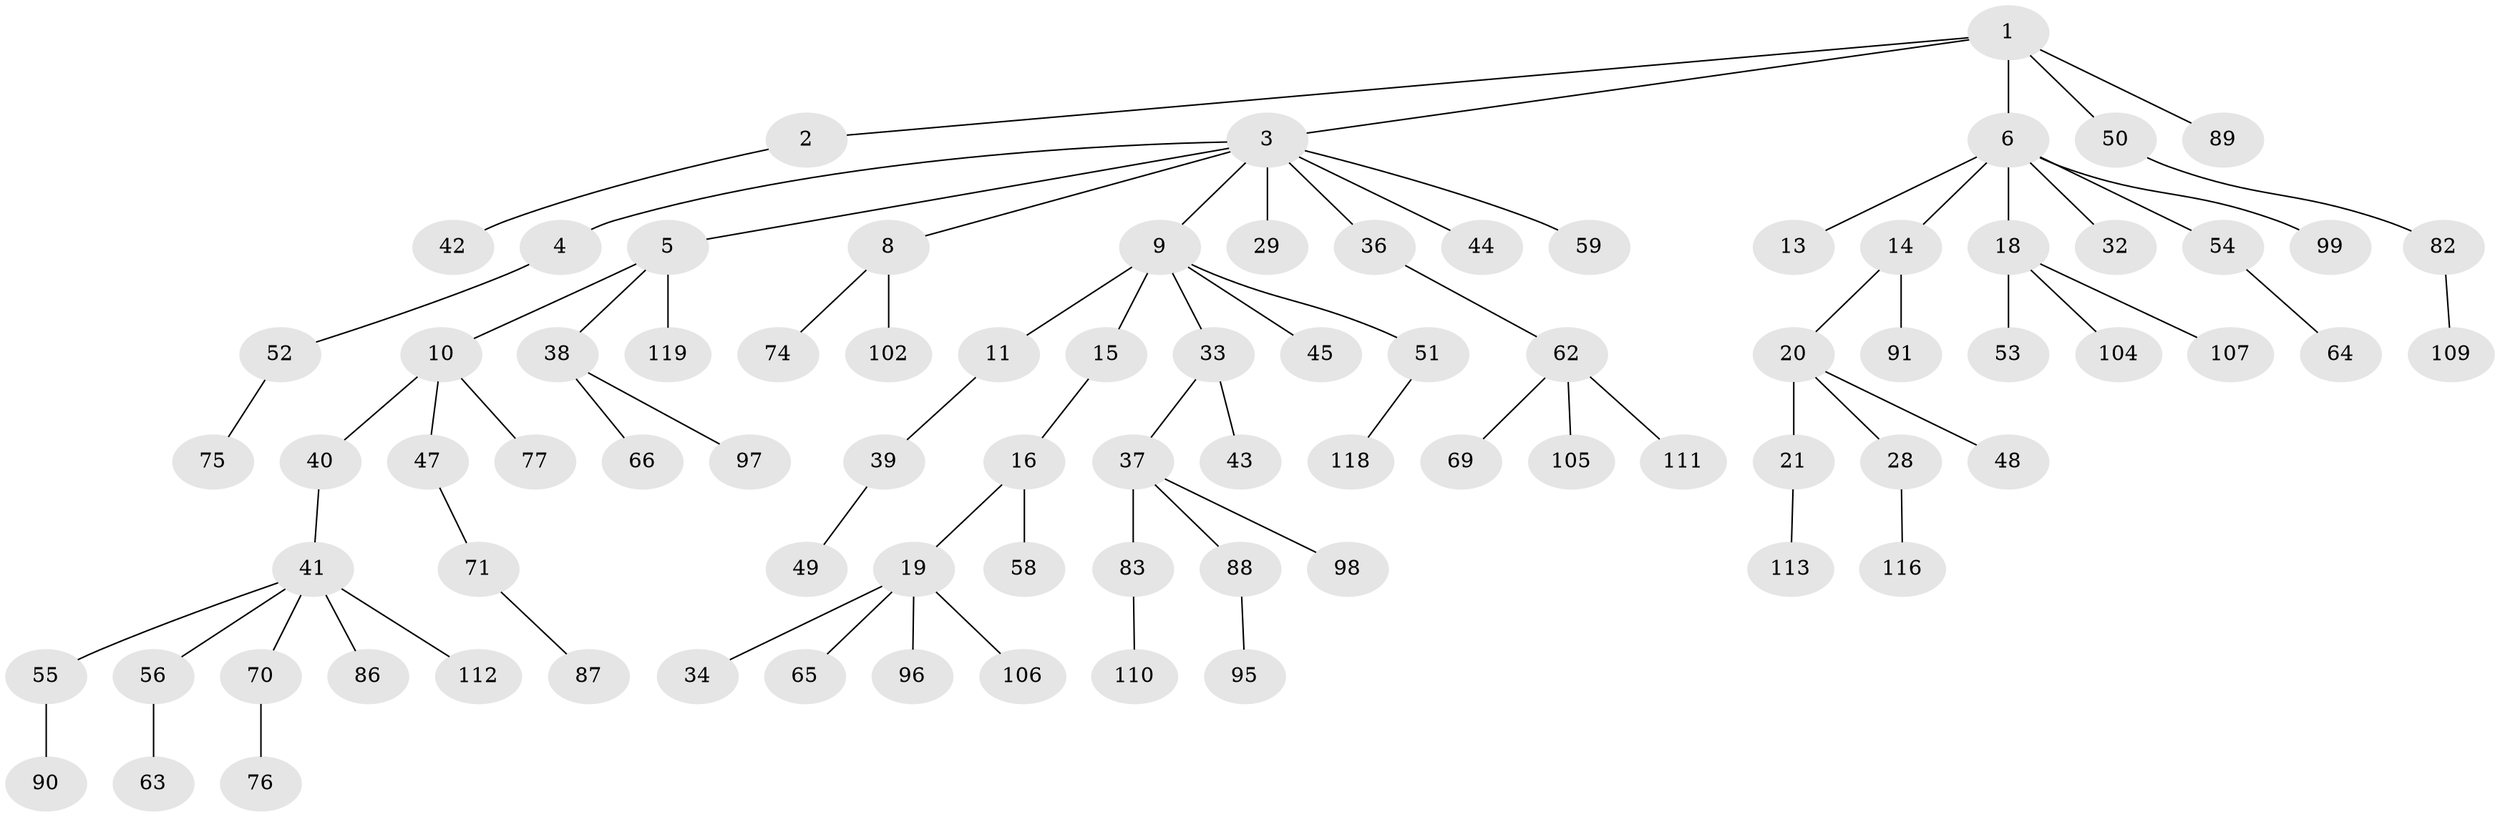 // Generated by graph-tools (version 1.1) at 2025/24/03/03/25 07:24:08]
// undirected, 83 vertices, 82 edges
graph export_dot {
graph [start="1"]
  node [color=gray90,style=filled];
  1 [super="+26"];
  2 [super="+25"];
  3 [super="+108"];
  4 [super="+17"];
  5 [super="+7"];
  6 [super="+46"];
  8 [super="+60"];
  9 [super="+12"];
  10 [super="+35"];
  11 [super="+84"];
  13 [super="+24"];
  14 [super="+72"];
  15 [super="+27"];
  16;
  18 [super="+30"];
  19 [super="+23"];
  20;
  21 [super="+22"];
  28 [super="+31"];
  29;
  32;
  33;
  34;
  36 [super="+57"];
  37 [super="+73"];
  38;
  39 [super="+78"];
  40;
  41 [super="+61"];
  42 [super="+122"];
  43;
  44 [super="+80"];
  45;
  47 [super="+115"];
  48;
  49;
  50 [super="+121"];
  51 [super="+94"];
  52 [super="+68"];
  53 [super="+81"];
  54 [super="+101"];
  55;
  56;
  58 [super="+67"];
  59;
  62 [super="+100"];
  63;
  64;
  65;
  66;
  69 [super="+85"];
  70;
  71 [super="+79"];
  74 [super="+93"];
  75;
  76;
  77;
  82;
  83;
  86 [super="+120"];
  87;
  88 [super="+92"];
  89;
  90;
  91;
  95;
  96 [super="+117"];
  97 [super="+103"];
  98;
  99 [super="+114"];
  102;
  104;
  105;
  106;
  107;
  109;
  110;
  111;
  112;
  113;
  116;
  118;
  119;
  1 -- 2;
  1 -- 3;
  1 -- 6;
  1 -- 50;
  1 -- 89;
  2 -- 42;
  3 -- 4;
  3 -- 5;
  3 -- 8;
  3 -- 9;
  3 -- 29;
  3 -- 36;
  3 -- 44;
  3 -- 59;
  4 -- 52;
  5 -- 10;
  5 -- 38;
  5 -- 119;
  6 -- 13;
  6 -- 14;
  6 -- 18;
  6 -- 32;
  6 -- 54;
  6 -- 99;
  8 -- 74;
  8 -- 102;
  9 -- 11;
  9 -- 15;
  9 -- 33;
  9 -- 45;
  9 -- 51;
  10 -- 40;
  10 -- 77;
  10 -- 47;
  11 -- 39;
  14 -- 20;
  14 -- 91;
  15 -- 16;
  16 -- 19;
  16 -- 58;
  18 -- 53;
  18 -- 107;
  18 -- 104;
  19 -- 34;
  19 -- 96;
  19 -- 106;
  19 -- 65;
  20 -- 21;
  20 -- 28;
  20 -- 48;
  21 -- 113;
  28 -- 116;
  33 -- 37;
  33 -- 43;
  36 -- 62;
  37 -- 83;
  37 -- 88;
  37 -- 98;
  38 -- 66;
  38 -- 97;
  39 -- 49;
  40 -- 41;
  41 -- 55;
  41 -- 56;
  41 -- 86;
  41 -- 112;
  41 -- 70;
  47 -- 71;
  50 -- 82;
  51 -- 118;
  52 -- 75;
  54 -- 64;
  55 -- 90;
  56 -- 63;
  62 -- 69;
  62 -- 105;
  62 -- 111;
  70 -- 76;
  71 -- 87;
  82 -- 109;
  83 -- 110;
  88 -- 95;
}
